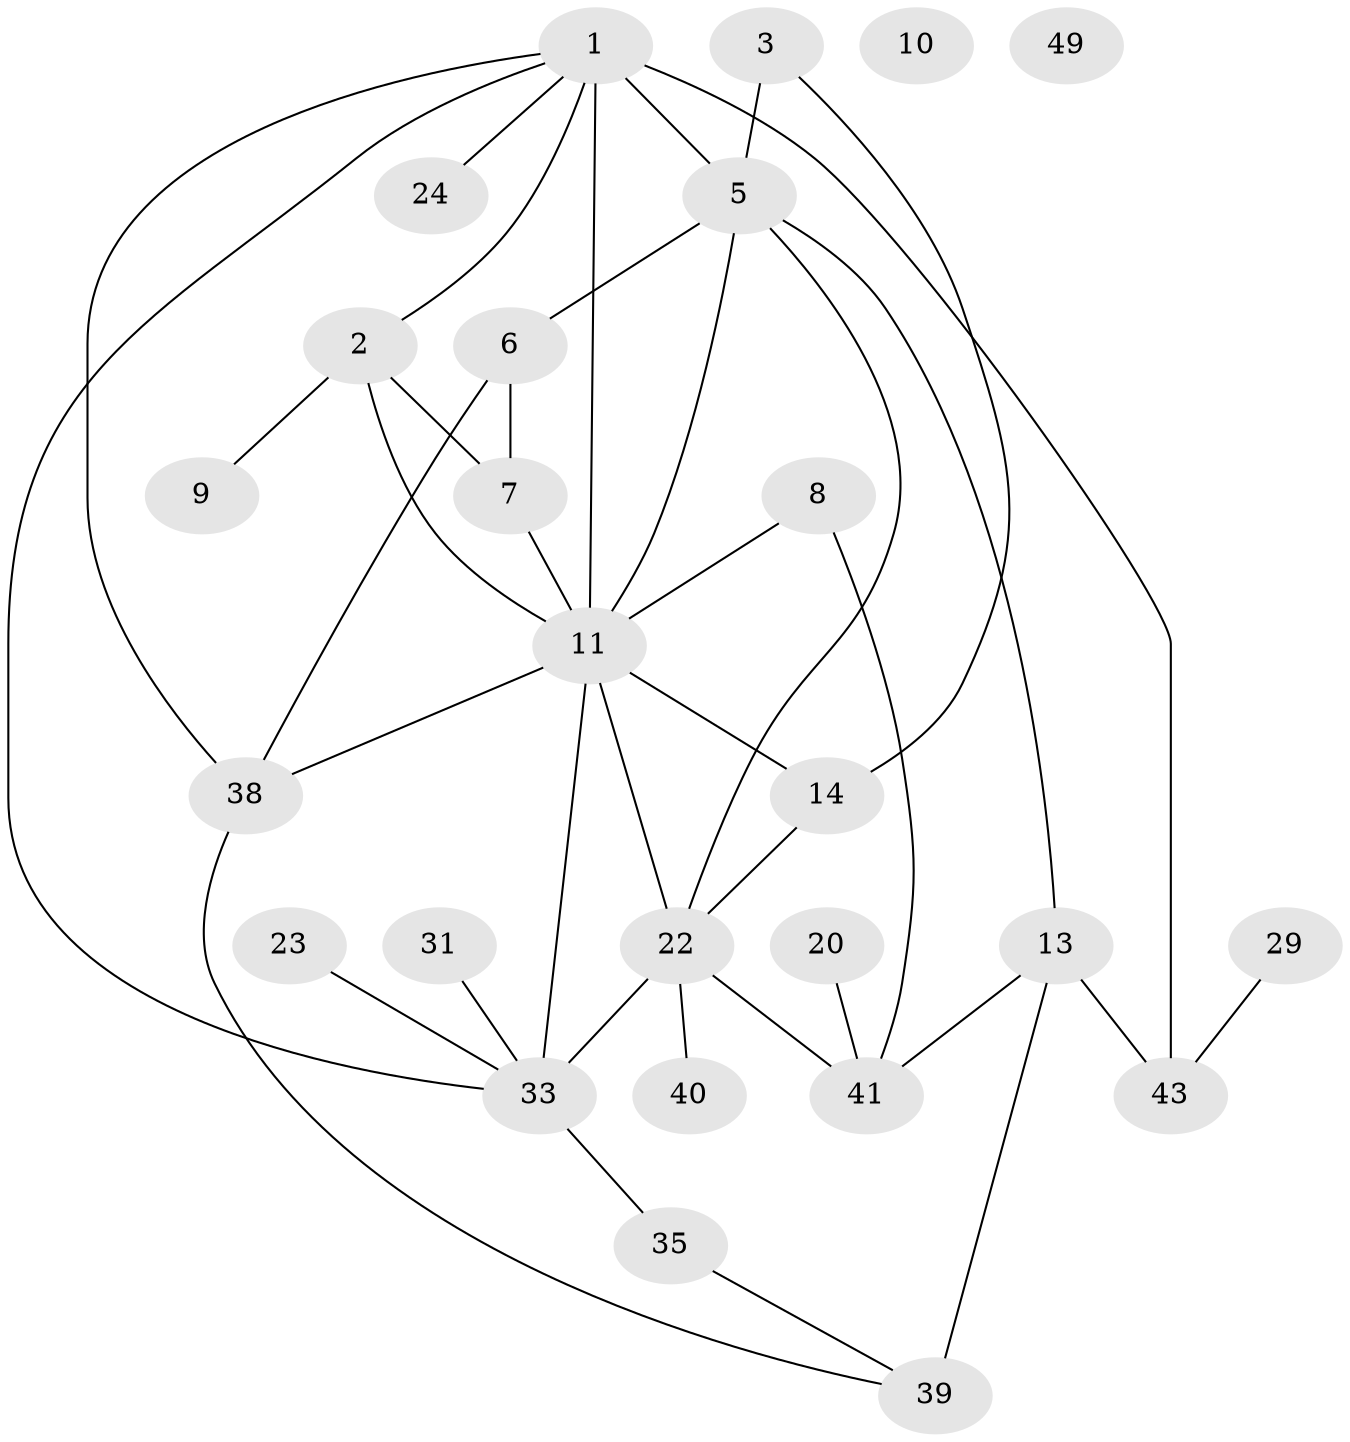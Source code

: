 // original degree distribution, {3: 0.16981132075471697, 5: 0.05660377358490566, 2: 0.2641509433962264, 6: 0.03773584905660377, 4: 0.20754716981132076, 0: 0.03773584905660377, 1: 0.20754716981132076, 7: 0.018867924528301886}
// Generated by graph-tools (version 1.1) at 2025/12/03/09/25 04:12:59]
// undirected, 26 vertices, 39 edges
graph export_dot {
graph [start="1"]
  node [color=gray90,style=filled];
  1 [super="+4"];
  2;
  3;
  5 [super="+12+32"];
  6 [super="+15+19"];
  7 [super="+21"];
  8 [super="+26+36"];
  9 [super="+27"];
  10;
  11 [super="+16"];
  13 [super="+53+30"];
  14 [super="+28"];
  20;
  22 [super="+42"];
  23;
  24;
  29;
  31;
  33 [super="+46"];
  35;
  38;
  39 [super="+45"];
  40;
  41;
  43 [super="+48"];
  49;
  1 -- 38;
  1 -- 11 [weight=2];
  1 -- 2;
  1 -- 33;
  1 -- 24;
  1 -- 43;
  1 -- 5;
  2 -- 9 [weight=2];
  2 -- 7;
  2 -- 11;
  3 -- 5;
  3 -- 14;
  5 -- 13;
  5 -- 11;
  5 -- 6 [weight=2];
  5 -- 22;
  6 -- 7;
  6 -- 38;
  7 -- 11 [weight=2];
  8 -- 11;
  8 -- 41;
  11 -- 38;
  11 -- 33 [weight=2];
  11 -- 14;
  11 -- 22;
  13 -- 43;
  13 -- 39 [weight=2];
  13 -- 41;
  14 -- 22;
  20 -- 41;
  22 -- 40;
  22 -- 41;
  22 -- 33;
  23 -- 33;
  29 -- 43;
  31 -- 33;
  33 -- 35;
  35 -- 39;
  38 -- 39;
}
